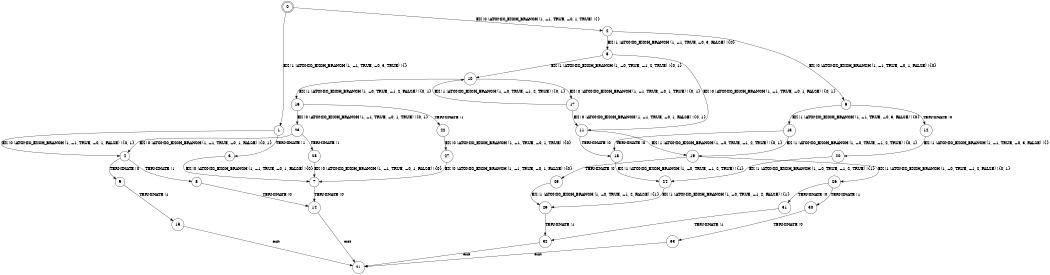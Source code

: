 digraph BCG {
size = "7, 10.5";
center = TRUE;
node [shape = circle];
0 [peripheries = 2];
0 -> 1 [label = "EX !1 !ATOMIC_EXCH_BRANCH (1, +1, TRUE, +0, 3, TRUE) !{}"];
0 -> 2 [label = "EX !0 !ATOMIC_EXCH_BRANCH (1, +1, TRUE, +0, 1, TRUE) !{}"];
1 -> 3 [label = "TERMINATE !1"];
1 -> 4 [label = "EX !0 !ATOMIC_EXCH_BRANCH (1, +1, TRUE, +0, 1, FALSE) !{0, 1}"];
2 -> 5 [label = "EX !1 !ATOMIC_EXCH_BRANCH (1, +1, TRUE, +0, 3, FALSE) !{0}"];
2 -> 6 [label = "EX !0 !ATOMIC_EXCH_BRANCH (1, +1, TRUE, +0, 1, FALSE) !{0}"];
3 -> 7 [label = "EX !0 !ATOMIC_EXCH_BRANCH (1, +1, TRUE, +0, 1, FALSE) !{0}"];
4 -> 8 [label = "TERMINATE !1"];
4 -> 9 [label = "TERMINATE !0"];
5 -> 10 [label = "EX !1 !ATOMIC_EXCH_BRANCH (1, +0, TRUE, +1, 2, TRUE) !{0, 1}"];
5 -> 11 [label = "EX !0 !ATOMIC_EXCH_BRANCH (1, +1, TRUE, +0, 1, FALSE) !{0, 1}"];
6 -> 12 [label = "TERMINATE !0"];
6 -> 13 [label = "EX !1 !ATOMIC_EXCH_BRANCH (1, +1, TRUE, +0, 3, FALSE) !{0}"];
7 -> 14 [label = "TERMINATE !0"];
8 -> 14 [label = "TERMINATE !0"];
9 -> 15 [label = "TERMINATE !1"];
10 -> 16 [label = "EX !1 !ATOMIC_EXCH_BRANCH (1, +0, TRUE, +1, 2, FALSE) !{0, 1}"];
10 -> 17 [label = "EX !0 !ATOMIC_EXCH_BRANCH (1, +1, TRUE, +0, 1, TRUE) !{0, 1}"];
11 -> 18 [label = "TERMINATE !0"];
11 -> 19 [label = "EX !1 !ATOMIC_EXCH_BRANCH (1, +0, TRUE, +1, 2, TRUE) !{0, 1}"];
12 -> 20 [label = "EX !1 !ATOMIC_EXCH_BRANCH (1, +1, TRUE, +0, 3, FALSE) !{}"];
13 -> 18 [label = "TERMINATE !0"];
13 -> 19 [label = "EX !1 !ATOMIC_EXCH_BRANCH (1, +0, TRUE, +1, 2, TRUE) !{0, 1}"];
14 -> 21 [label = "exit"];
15 -> 21 [label = "exit"];
16 -> 22 [label = "TERMINATE !1"];
16 -> 23 [label = "EX !0 !ATOMIC_EXCH_BRANCH (1, +1, TRUE, +0, 1, TRUE) !{0, 1}"];
17 -> 10 [label = "EX !1 !ATOMIC_EXCH_BRANCH (1, +0, TRUE, +1, 2, TRUE) !{0, 1}"];
17 -> 11 [label = "EX !0 !ATOMIC_EXCH_BRANCH (1, +1, TRUE, +0, 1, FALSE) !{0, 1}"];
18 -> 24 [label = "EX !1 !ATOMIC_EXCH_BRANCH (1, +0, TRUE, +1, 2, TRUE) !{1}"];
19 -> 25 [label = "TERMINATE !0"];
19 -> 26 [label = "EX !1 !ATOMIC_EXCH_BRANCH (1, +0, TRUE, +1, 2, FALSE) !{0, 1}"];
20 -> 24 [label = "EX !1 !ATOMIC_EXCH_BRANCH (1, +0, TRUE, +1, 2, TRUE) !{1}"];
22 -> 27 [label = "EX !0 !ATOMIC_EXCH_BRANCH (1, +1, TRUE, +0, 1, TRUE) !{0}"];
23 -> 28 [label = "TERMINATE !1"];
23 -> 4 [label = "EX !0 !ATOMIC_EXCH_BRANCH (1, +1, TRUE, +0, 1, FALSE) !{0, 1}"];
24 -> 29 [label = "EX !1 !ATOMIC_EXCH_BRANCH (1, +0, TRUE, +1, 2, FALSE) !{1}"];
25 -> 29 [label = "EX !1 !ATOMIC_EXCH_BRANCH (1, +0, TRUE, +1, 2, FALSE) !{1}"];
26 -> 30 [label = "TERMINATE !1"];
26 -> 31 [label = "TERMINATE !0"];
27 -> 7 [label = "EX !0 !ATOMIC_EXCH_BRANCH (1, +1, TRUE, +0, 1, FALSE) !{0}"];
28 -> 7 [label = "EX !0 !ATOMIC_EXCH_BRANCH (1, +1, TRUE, +0, 1, FALSE) !{0}"];
29 -> 32 [label = "TERMINATE !1"];
30 -> 33 [label = "TERMINATE !0"];
31 -> 32 [label = "TERMINATE !1"];
32 -> 21 [label = "exit"];
33 -> 21 [label = "exit"];
}
